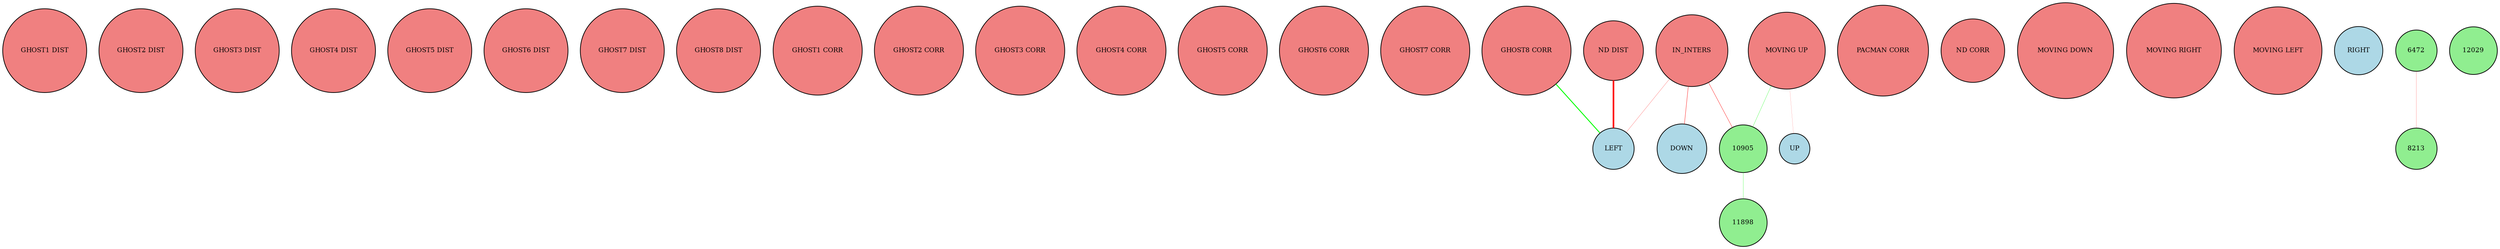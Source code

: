 digraph {
	node [bgcolor=black fontsize=9 height=0.2 shape=circle width=0.2]
	"GHOST1 DIST" [fillcolor=lightcoral shape=circle style=filled]
	"GHOST2 DIST" [fillcolor=lightcoral shape=circle style=filled]
	"GHOST3 DIST" [fillcolor=lightcoral shape=circle style=filled]
	"GHOST4 DIST" [fillcolor=lightcoral shape=circle style=filled]
	"GHOST5 DIST" [fillcolor=lightcoral shape=circle style=filled]
	"GHOST6 DIST" [fillcolor=lightcoral shape=circle style=filled]
	"GHOST7 DIST" [fillcolor=lightcoral shape=circle style=filled]
	"GHOST8 DIST" [fillcolor=lightcoral shape=circle style=filled]
	"GHOST1 CORR" [fillcolor=lightcoral shape=circle style=filled]
	"GHOST2 CORR" [fillcolor=lightcoral shape=circle style=filled]
	"GHOST3 CORR" [fillcolor=lightcoral shape=circle style=filled]
	"GHOST4 CORR" [fillcolor=lightcoral shape=circle style=filled]
	"GHOST5 CORR" [fillcolor=lightcoral shape=circle style=filled]
	"GHOST6 CORR" [fillcolor=lightcoral shape=circle style=filled]
	"GHOST7 CORR" [fillcolor=lightcoral shape=circle style=filled]
	"GHOST8 CORR" [fillcolor=lightcoral shape=circle style=filled]
	"PACMAN CORR" [fillcolor=lightcoral shape=circle style=filled]
	"ND DIST" [fillcolor=lightcoral shape=circle style=filled]
	"ND CORR" [fillcolor=lightcoral shape=circle style=filled]
	IN_INTERS [fillcolor=lightcoral shape=circle style=filled]
	"MOVING UP" [fillcolor=lightcoral shape=circle style=filled]
	"MOVING DOWN" [fillcolor=lightcoral shape=circle style=filled]
	"MOVING RIGHT" [fillcolor=lightcoral shape=circle style=filled]
	"MOVING LEFT" [fillcolor=lightcoral shape=circle style=filled]
	UP [fillcolor=lightblue style=filled]
	DOWN [fillcolor=lightblue style=filled]
	RIGHT [fillcolor=lightblue style=filled]
	LEFT [fillcolor=lightblue style=filled]
	6472 [fillcolor=lightgreen style=filled]
	8213 [fillcolor=lightgreen style=filled]
	10905 [fillcolor=lightgreen style=filled]
	11898 [fillcolor=lightgreen style=filled]
	12029 [fillcolor=lightgreen style=filled]
	"ND DIST" -> LEFT [arrowhead=none color=red penwidth=2.224696031337783 style=solid]
	"GHOST8 CORR" -> LEFT [arrowhead=none color=green penwidth=1.2201597184098583 style=solid]
	"MOVING UP" -> UP [arrowhead=none color=red penwidth=0.11598331471604265 style=solid]
	6472 -> 8213 [arrowhead=none color=red penwidth=0.1850569338357066 style=solid]
	IN_INTERS -> LEFT [arrowhead=none color=red penwidth=0.21502035207095843 style=solid]
	10905 -> 11898 [arrowhead=none color=green penwidth=0.28253274937078576 style=solid]
	"MOVING UP" -> 10905 [arrowhead=none color=green penwidth=0.2862701015233292 style=solid]
	IN_INTERS -> 10905 [arrowhead=none color=red penwidth=0.42021530909403293 style=solid]
	IN_INTERS -> DOWN [arrowhead=none color=red penwidth=0.4420253052354799 style=solid]
}

